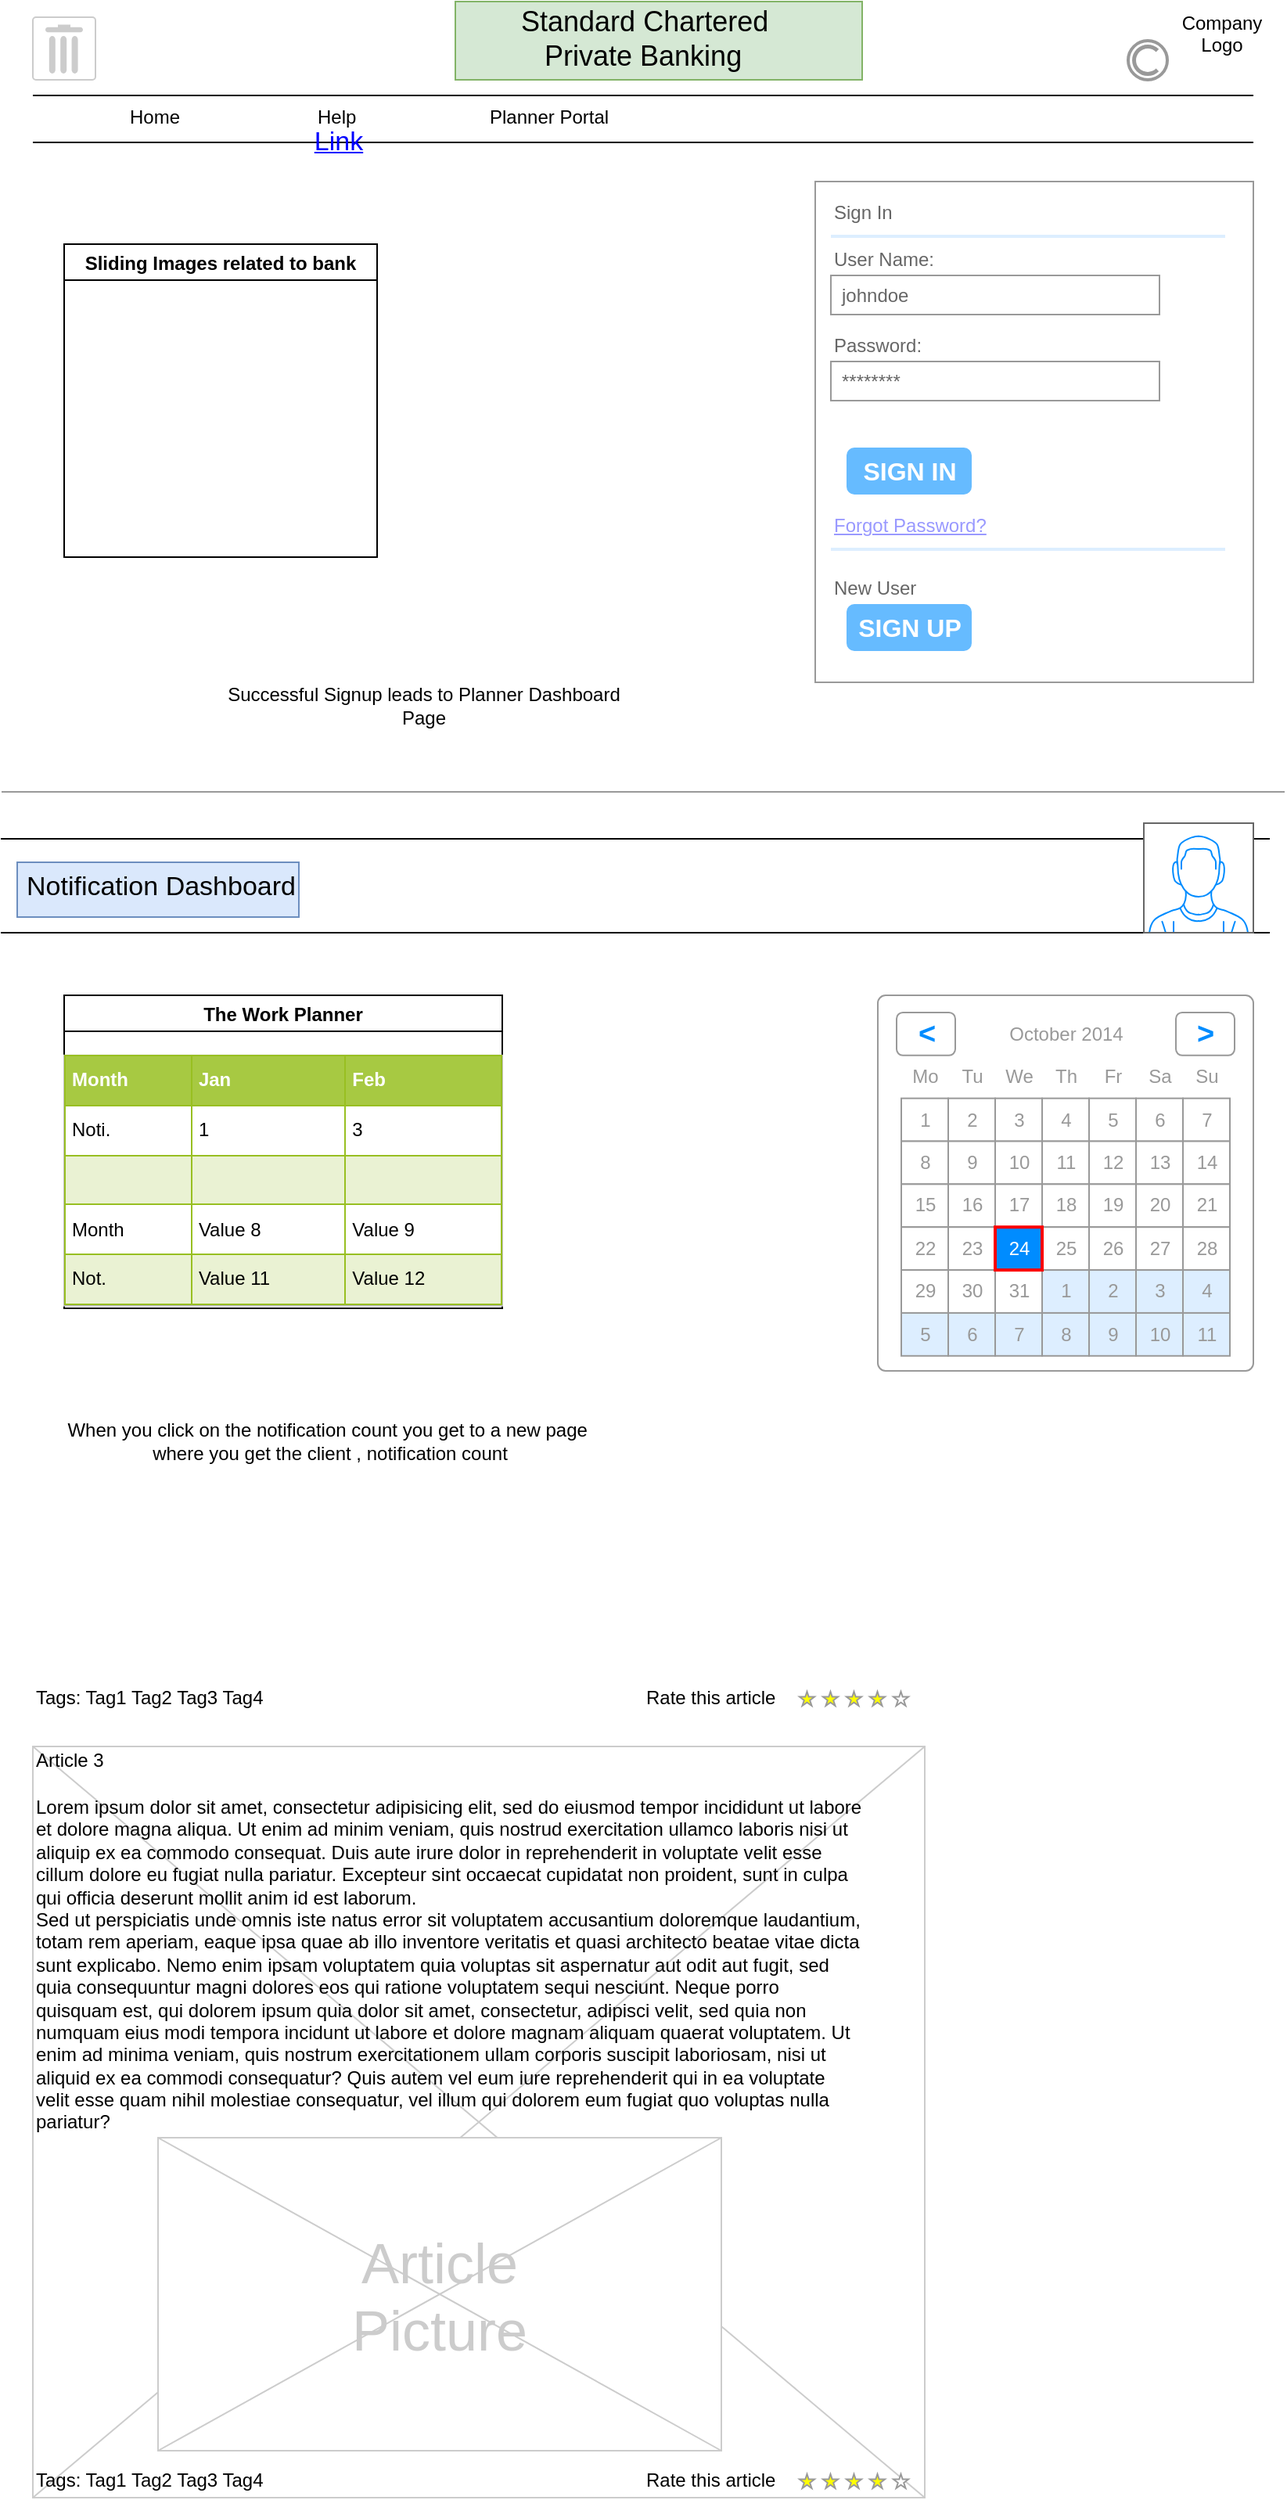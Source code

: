 <mxfile version="13.6.2" type="device"><diagram name="Page-1" id="f1b7ffb7-ca1e-a977-7cf5-a751b3c06c05"><mxGraphModel dx="1483" dy="783" grid="1" gridSize="10" guides="1" tooltips="1" connect="1" arrows="1" fold="1" page="1" pageScale="1" pageWidth="826" pageHeight="1169" background="#ffffff" math="0" shadow="0"><root><mxCell id="0"/><mxCell id="1" parent="0"/><mxCell id="2" value="        Standard Chartered&#10;           Private Banking" style="text;spacingTop=-5;fontSize=18;fontStyle=0;fillColor=#d5e8d4;strokeColor=#82b366;" parent="1" vertex="1"><mxGeometry x="290" y="5" width="260" height="50" as="geometry"/></mxCell><mxCell id="3" value="" style="line;strokeWidth=1" parent="1" vertex="1"><mxGeometry x="20" y="60" width="780" height="10" as="geometry"/></mxCell><mxCell id="4" value="" style="line;strokeWidth=1" parent="1" vertex="1"><mxGeometry x="20" y="90" width="780" height="10" as="geometry"/></mxCell><mxCell id="5" value="Home" style="text;spacingTop=-5;" parent="1" vertex="1"><mxGeometry x="80" y="70.0" width="30" height="20" as="geometry"/></mxCell><mxCell id="6" value="Help" style="text;spacingTop=-5;" parent="1" vertex="1"><mxGeometry x="200.0" y="70.0" width="30" height="20" as="geometry"/></mxCell><mxCell id="20" value="" style="strokeColor=#CCCCCC;verticalLabelPosition=bottom;shadow=0;dashed=0;verticalAlign=top;strokeWidth=1;html=1;shape=mxgraph.mockup.misc.trashcanIcon;fontFamily=Helvetica;fontSize=12;fontColor=#000000;align=center;fillColor=#ffffff;" parent="1" vertex="1"><mxGeometry x="20" y="15" width="40" height="40" as="geometry"/></mxCell><mxCell id="21" value="Company&#10;Logo" style="text;spacingTop=-5;align=center" parent="1" vertex="1"><mxGeometry x="760" y="10" width="40" height="40" as="geometry"/></mxCell><mxCell id="32" value="" style="verticalLabelPosition=bottom;verticalAlign=top;strokeWidth=1;shape=mxgraph.mockup.graphics.iconGrid;strokeColor=#CCCCCC;gridSize=1,1;" parent="1" vertex="1"><mxGeometry x="20" y="1120" width="570" height="480" as="geometry"/></mxCell><mxCell id="33" value="Article 3" style="text;spacingTop=-5;" parent="1" vertex="1"><mxGeometry x="20" y="1120" width="30" height="20" as="geometry"/></mxCell><mxCell id="34" value="Lorem ipsum dolor sit amet, consectetur adipisicing elit, sed do eiusmod tempor incididunt ut labore et dolore magna aliqua. Ut enim ad minim veniam, quis nostrud exercitation ullamco laboris nisi ut aliquip ex ea commodo consequat. Duis aute irure dolor in reprehenderit in voluptate velit esse cillum dolore eu fugiat nulla pariatur. Excepteur sint occaecat cupidatat non proident, sunt in culpa qui officia deserunt mollit anim id est laborum.&#10;Sed ut perspiciatis unde omnis iste natus error sit voluptatem accusantium doloremque laudantium, totam rem aperiam, eaque ipsa quae ab illo inventore veritatis et quasi architecto beatae vitae dicta sunt explicabo. Nemo enim ipsam voluptatem quia voluptas sit aspernatur aut odit aut fugit, sed quia consequuntur magni dolores eos qui ratione voluptatem sequi nesciunt. Neque porro quisquam est, qui dolorem ipsum quia dolor sit amet, consectetur, adipisci velit, sed quia non numquam eius modi tempora incidunt ut labore et dolore magnam aliquam quaerat voluptatem. Ut enim ad minima veniam, quis nostrum exercitationem ullam corporis suscipit laboriosam, nisi ut aliquid ex ea commodi consequatur? Quis autem vel eum iure reprehenderit qui in ea voluptate velit esse quam nihil molestiae consequatur, vel illum qui dolorem eum fugiat quo voluptas nulla pariatur?" style="text;spacingTop=-5;whiteSpace=wrap;align=left" parent="1" vertex="1"><mxGeometry x="20" y="1150" width="530" height="250" as="geometry"/></mxCell><mxCell id="35" value="" style="verticalLabelPosition=bottom;verticalAlign=top;strokeWidth=1;shape=mxgraph.mockup.graphics.iconGrid;strokeColor=#CCCCCC;gridSize=1,1;" parent="1" vertex="1"><mxGeometry x="100" y="1370" width="360" height="200" as="geometry"/></mxCell><mxCell id="36" value="Article&#10;Picture" style="text;spacingTop=-5;align=center;verticalAlign=middle;fontSize=36;fontColor=#CCCCCC" parent="1" vertex="1"><mxGeometry x="100" y="1370" width="360" height="200" as="geometry"/></mxCell><mxCell id="41" value="" style="verticalLabelPosition=bottom;verticalAlign=top;strokeWidth=1;shape=mxgraph.mockup.misc.rating;strokeColor=#999999;fillColor=#ffff00;emptyFillColor=#ffffff;grade=4;ratingScale=5;ratingStyle=star;" parent="1" vertex="1"><mxGeometry x="510.0" y="1085" width="77.5" height="10" as="geometry"/></mxCell><mxCell id="42" value="Rate this article" style="text;spacingTop=-5;" parent="1" vertex="1"><mxGeometry x="410.0" y="1080" width="30" height="20" as="geometry"/></mxCell><mxCell id="43" value="" style="verticalLabelPosition=bottom;verticalAlign=top;strokeWidth=1;shape=mxgraph.mockup.misc.rating;strokeColor=#999999;fillColor=#ffff00;emptyFillColor=#ffffff;grade=4;ratingScale=5;ratingStyle=star;" parent="1" vertex="1"><mxGeometry x="510.0" y="1585.0" width="77.5" height="10" as="geometry"/></mxCell><mxCell id="44" value="Rate this article" style="text;spacingTop=-5;" parent="1" vertex="1"><mxGeometry x="410.0" y="1580.0" width="30" height="20" as="geometry"/></mxCell><mxCell id="48" value="Tags: Tag1 Tag2 Tag3 Tag4" style="text;spacingTop=-5;" parent="1" vertex="1"><mxGeometry x="20" y="1080" width="210" height="20" as="geometry"/></mxCell><mxCell id="49" value="Tags: Tag1 Tag2 Tag3 Tag4" style="text;spacingTop=-5;" parent="1" vertex="1"><mxGeometry x="20" y="1580.0" width="210" height="20" as="geometry"/></mxCell><mxCell id="MJASdgkxAQfBXu8d_3d4-63" value="Planner Portal" style="text;spacingTop=-5;" vertex="1" parent="1"><mxGeometry x="310.0" y="70.0" width="30" height="20" as="geometry"/></mxCell><mxCell id="MJASdgkxAQfBXu8d_3d4-69" value="" style="strokeWidth=1;shadow=0;dashed=0;align=center;html=1;shape=mxgraph.mockup.forms.rrect;rSize=0;strokeColor=#999999;fillColor=#ffffff;" vertex="1" parent="1"><mxGeometry x="520" y="120" width="280" height="320" as="geometry"/></mxCell><mxCell id="MJASdgkxAQfBXu8d_3d4-70" value="Sign In" style="strokeWidth=1;shadow=0;dashed=0;align=center;html=1;shape=mxgraph.mockup.forms.anchor;fontSize=12;fontColor=#666666;align=left;resizeWidth=1;spacingLeft=0;" vertex="1" parent="MJASdgkxAQfBXu8d_3d4-69"><mxGeometry width="140" height="20" relative="1" as="geometry"><mxPoint x="10" y="10" as="offset"/></mxGeometry></mxCell><mxCell id="MJASdgkxAQfBXu8d_3d4-71" value="" style="shape=line;strokeColor=#ddeeff;strokeWidth=2;html=1;resizeWidth=1;" vertex="1" parent="MJASdgkxAQfBXu8d_3d4-69"><mxGeometry width="252.0" height="10" relative="1" as="geometry"><mxPoint x="10" y="30" as="offset"/></mxGeometry></mxCell><mxCell id="MJASdgkxAQfBXu8d_3d4-72" value="User Name:" style="strokeWidth=1;shadow=0;dashed=0;align=center;html=1;shape=mxgraph.mockup.forms.anchor;fontSize=12;fontColor=#666666;align=left;resizeWidth=1;spacingLeft=0;" vertex="1" parent="MJASdgkxAQfBXu8d_3d4-69"><mxGeometry width="140" height="20" relative="1" as="geometry"><mxPoint x="10" y="40" as="offset"/></mxGeometry></mxCell><mxCell id="MJASdgkxAQfBXu8d_3d4-73" value="johndoe" style="strokeWidth=1;shadow=0;dashed=0;align=center;html=1;shape=mxgraph.mockup.forms.rrect;rSize=0;strokeColor=#999999;fontColor=#666666;align=left;spacingLeft=5;resizeWidth=1;" vertex="1" parent="MJASdgkxAQfBXu8d_3d4-69"><mxGeometry width="210" height="25" relative="1" as="geometry"><mxPoint x="10" y="60" as="offset"/></mxGeometry></mxCell><mxCell id="MJASdgkxAQfBXu8d_3d4-74" value="Password:" style="strokeWidth=1;shadow=0;dashed=0;align=center;html=1;shape=mxgraph.mockup.forms.anchor;fontSize=12;fontColor=#666666;align=left;resizeWidth=1;spacingLeft=0;" vertex="1" parent="MJASdgkxAQfBXu8d_3d4-69"><mxGeometry width="140" height="20" relative="1" as="geometry"><mxPoint x="10" y="95" as="offset"/></mxGeometry></mxCell><mxCell id="MJASdgkxAQfBXu8d_3d4-75" value="********" style="strokeWidth=1;shadow=0;dashed=0;align=center;html=1;shape=mxgraph.mockup.forms.rrect;rSize=0;strokeColor=#999999;fontColor=#666666;align=left;spacingLeft=5;resizeWidth=1;" vertex="1" parent="MJASdgkxAQfBXu8d_3d4-69"><mxGeometry width="210" height="25" relative="1" as="geometry"><mxPoint x="10" y="115" as="offset"/></mxGeometry></mxCell><mxCell id="MJASdgkxAQfBXu8d_3d4-76" value="SIGN IN" style="strokeWidth=1;shadow=0;dashed=0;align=center;html=1;shape=mxgraph.mockup.forms.rrect;rSize=5;strokeColor=none;fontColor=#ffffff;fillColor=#66bbff;fontSize=16;fontStyle=1;" vertex="1" parent="MJASdgkxAQfBXu8d_3d4-69"><mxGeometry y="1" width="80" height="30" relative="1" as="geometry"><mxPoint x="20" y="-150" as="offset"/></mxGeometry></mxCell><mxCell id="MJASdgkxAQfBXu8d_3d4-77" value="Forgot Password?" style="strokeWidth=1;shadow=0;dashed=0;align=center;html=1;shape=mxgraph.mockup.forms.anchor;fontSize=12;fontColor=#9999ff;align=left;spacingLeft=0;fontStyle=4;resizeWidth=1;" vertex="1" parent="MJASdgkxAQfBXu8d_3d4-69"><mxGeometry y="1" width="210" height="20" relative="1" as="geometry"><mxPoint x="10" y="-110" as="offset"/></mxGeometry></mxCell><mxCell id="MJASdgkxAQfBXu8d_3d4-78" value="" style="shape=line;strokeColor=#ddeeff;strokeWidth=2;html=1;resizeWidth=1;" vertex="1" parent="MJASdgkxAQfBXu8d_3d4-69"><mxGeometry y="1" width="252.0" height="10" relative="1" as="geometry"><mxPoint x="10" y="-90" as="offset"/></mxGeometry></mxCell><mxCell id="MJASdgkxAQfBXu8d_3d4-79" value="New User" style="strokeWidth=1;shadow=0;dashed=0;align=center;html=1;shape=mxgraph.mockup.forms.anchor;fontSize=12;fontColor=#666666;align=left;spacingLeft=0;resizeWidth=1;" vertex="1" parent="MJASdgkxAQfBXu8d_3d4-69"><mxGeometry y="1" width="210" height="20" relative="1" as="geometry"><mxPoint x="10" y="-70" as="offset"/></mxGeometry></mxCell><mxCell id="MJASdgkxAQfBXu8d_3d4-80" value="SIGN UP" style="strokeWidth=1;shadow=0;dashed=0;align=center;html=1;shape=mxgraph.mockup.forms.rrect;rSize=5;strokeColor=none;fontColor=#ffffff;fillColor=#66bbff;fontSize=16;fontStyle=1;" vertex="1" parent="MJASdgkxAQfBXu8d_3d4-69"><mxGeometry y="1" width="80" height="30" relative="1" as="geometry"><mxPoint x="20" y="-50" as="offset"/></mxGeometry></mxCell><mxCell id="MJASdgkxAQfBXu8d_3d4-84" value="Link" style="shape=rectangle;strokeColor=none;fillColor=none;linkText=;fontSize=17;fontColor=#0000ff;fontStyle=4;html=1;align=center;" vertex="1" parent="1"><mxGeometry x="140" y="80" width="150" height="30" as="geometry"/></mxCell><mxCell id="MJASdgkxAQfBXu8d_3d4-85" value="" style="strokeColor=#999999;verticalLabelPosition=bottom;shadow=0;dashed=0;verticalAlign=top;strokeWidth=2;html=1;shape=mxgraph.mockup.misc.copyrightIcon;fillColor=none;" vertex="1" parent="1"><mxGeometry x="720" y="30" width="25" height="25" as="geometry"/></mxCell><mxCell id="MJASdgkxAQfBXu8d_3d4-87" value="Sliding Images related to bank" style="swimlane;fillColor=none;" vertex="1" parent="1"><mxGeometry x="40" y="160" width="200" height="200" as="geometry"/></mxCell><mxCell id="MJASdgkxAQfBXu8d_3d4-89" value="" style="verticalLabelPosition=bottom;shadow=0;dashed=0;align=center;html=1;verticalAlign=top;strokeWidth=1;shape=mxgraph.mockup.markup.line;strokeColor=#999999;fillColor=none;" vertex="1" parent="1"><mxGeometry y="500" width="820" height="20" as="geometry"/></mxCell><mxCell id="MJASdgkxAQfBXu8d_3d4-143" value="" style="shape=partialRectangle;whiteSpace=wrap;html=1;left=0;right=0;fillColor=none;" vertex="1" parent="1"><mxGeometry y="540" width="810" height="60" as="geometry"/></mxCell><mxCell id="MJASdgkxAQfBXu8d_3d4-144" value="" style="verticalLabelPosition=bottom;shadow=0;dashed=0;align=center;html=1;verticalAlign=top;strokeWidth=1;shape=mxgraph.mockup.containers.userMale;strokeColor=#666666;strokeColor2=#008cff;fillColor=none;" vertex="1" parent="1"><mxGeometry x="730" y="530" width="70" height="70" as="geometry"/></mxCell><mxCell id="MJASdgkxAQfBXu8d_3d4-145" value="Notification Dashboard&amp;nbsp;" style="strokeWidth=1;shadow=0;dashed=0;align=center;html=1;shape=mxgraph.mockup.text.textBox;align=left;fontSize=17;spacingLeft=4;spacingTop=-3;strokeColor=#6c8ebf;mainText=;fillColor=#dae8fc;" vertex="1" parent="1"><mxGeometry x="10" y="555" width="180" height="35" as="geometry"/></mxCell><mxCell id="MJASdgkxAQfBXu8d_3d4-146" value="" style="strokeWidth=1;shadow=0;dashed=0;align=center;html=1;shape=mxgraph.mockup.forms.rrect;rSize=5;strokeColor=#999999;fillColor=#ffffff;" vertex="1" parent="1"><mxGeometry x="560" y="640" width="240" height="240" as="geometry"/></mxCell><mxCell id="MJASdgkxAQfBXu8d_3d4-147" value="October 2014" style="strokeWidth=1;shadow=0;dashed=0;align=center;html=1;shape=mxgraph.mockup.forms.anchor;fontColor=#999999;" vertex="1" parent="MJASdgkxAQfBXu8d_3d4-146"><mxGeometry x="45" y="10.971" width="150" height="27.429" as="geometry"/></mxCell><mxCell id="MJASdgkxAQfBXu8d_3d4-148" value="&lt;" style="strokeWidth=1;shadow=0;dashed=0;align=center;html=1;shape=mxgraph.mockup.forms.rrect;rSize=4;strokeColor=#999999;fontColor=#008cff;fontSize=19;fontStyle=1;" vertex="1" parent="MJASdgkxAQfBXu8d_3d4-146"><mxGeometry x="12" y="10.971" width="37.5" height="27.429" as="geometry"/></mxCell><mxCell id="MJASdgkxAQfBXu8d_3d4-149" value="&gt;" style="strokeWidth=1;shadow=0;dashed=0;align=center;html=1;shape=mxgraph.mockup.forms.rrect;rSize=4;strokeColor=#999999;fontColor=#008cff;fontSize=19;fontStyle=1;" vertex="1" parent="MJASdgkxAQfBXu8d_3d4-146"><mxGeometry x="190.5" y="10.971" width="37.5" height="27.429" as="geometry"/></mxCell><mxCell id="MJASdgkxAQfBXu8d_3d4-150" value="Mo" style="strokeWidth=1;shadow=0;dashed=0;align=center;html=1;shape=mxgraph.mockup.forms.anchor;fontColor=#999999;" vertex="1" parent="MJASdgkxAQfBXu8d_3d4-146"><mxGeometry x="15" y="38.4" width="30" height="27.429" as="geometry"/></mxCell><mxCell id="MJASdgkxAQfBXu8d_3d4-151" value="Tu" style="strokeWidth=1;shadow=0;dashed=0;align=center;html=1;shape=mxgraph.mockup.forms.anchor;fontColor=#999999;" vertex="1" parent="MJASdgkxAQfBXu8d_3d4-146"><mxGeometry x="45" y="38.4" width="30" height="27.429" as="geometry"/></mxCell><mxCell id="MJASdgkxAQfBXu8d_3d4-152" value="We" style="strokeWidth=1;shadow=0;dashed=0;align=center;html=1;shape=mxgraph.mockup.forms.anchor;fontColor=#999999;" vertex="1" parent="MJASdgkxAQfBXu8d_3d4-146"><mxGeometry x="75" y="38.4" width="30" height="27.429" as="geometry"/></mxCell><mxCell id="MJASdgkxAQfBXu8d_3d4-153" value="Th" style="strokeWidth=1;shadow=0;dashed=0;align=center;html=1;shape=mxgraph.mockup.forms.anchor;fontColor=#999999;" vertex="1" parent="MJASdgkxAQfBXu8d_3d4-146"><mxGeometry x="105" y="38.4" width="30" height="27.429" as="geometry"/></mxCell><mxCell id="MJASdgkxAQfBXu8d_3d4-154" value="Fr" style="strokeWidth=1;shadow=0;dashed=0;align=center;html=1;shape=mxgraph.mockup.forms.anchor;fontColor=#999999;" vertex="1" parent="MJASdgkxAQfBXu8d_3d4-146"><mxGeometry x="135" y="38.4" width="30" height="27.429" as="geometry"/></mxCell><mxCell id="MJASdgkxAQfBXu8d_3d4-155" value="Sa" style="strokeWidth=1;shadow=0;dashed=0;align=center;html=1;shape=mxgraph.mockup.forms.anchor;fontColor=#999999;" vertex="1" parent="MJASdgkxAQfBXu8d_3d4-146"><mxGeometry x="165" y="38.4" width="30" height="27.429" as="geometry"/></mxCell><mxCell id="MJASdgkxAQfBXu8d_3d4-156" value="Su" style="strokeWidth=1;shadow=0;dashed=0;align=center;html=1;shape=mxgraph.mockup.forms.anchor;fontColor=#999999;" vertex="1" parent="MJASdgkxAQfBXu8d_3d4-146"><mxGeometry x="195" y="38.4" width="30" height="27.429" as="geometry"/></mxCell><mxCell id="MJASdgkxAQfBXu8d_3d4-157" value="1" style="strokeWidth=1;shadow=0;dashed=0;align=center;html=1;shape=mxgraph.mockup.forms.rrect;rSize=0;strokeColor=#999999;fontColor=#999999;" vertex="1" parent="MJASdgkxAQfBXu8d_3d4-146"><mxGeometry x="15" y="65.829" width="30" height="27.429" as="geometry"/></mxCell><mxCell id="MJASdgkxAQfBXu8d_3d4-158" value="2" style="strokeWidth=1;shadow=0;dashed=0;align=center;html=1;shape=mxgraph.mockup.forms.rrect;rSize=0;strokeColor=#999999;fontColor=#999999;" vertex="1" parent="MJASdgkxAQfBXu8d_3d4-146"><mxGeometry x="45" y="65.829" width="30" height="27.429" as="geometry"/></mxCell><mxCell id="MJASdgkxAQfBXu8d_3d4-159" value="3" style="strokeWidth=1;shadow=0;dashed=0;align=center;html=1;shape=mxgraph.mockup.forms.rrect;rSize=0;strokeColor=#999999;fontColor=#999999;" vertex="1" parent="MJASdgkxAQfBXu8d_3d4-146"><mxGeometry x="75" y="65.829" width="30" height="27.429" as="geometry"/></mxCell><mxCell id="MJASdgkxAQfBXu8d_3d4-160" value="4" style="strokeWidth=1;shadow=0;dashed=0;align=center;html=1;shape=mxgraph.mockup.forms.rrect;rSize=0;strokeColor=#999999;fontColor=#999999;" vertex="1" parent="MJASdgkxAQfBXu8d_3d4-146"><mxGeometry x="105" y="65.829" width="30" height="27.429" as="geometry"/></mxCell><mxCell id="MJASdgkxAQfBXu8d_3d4-161" value="5" style="strokeWidth=1;shadow=0;dashed=0;align=center;html=1;shape=mxgraph.mockup.forms.rrect;rSize=0;strokeColor=#999999;fontColor=#999999;" vertex="1" parent="MJASdgkxAQfBXu8d_3d4-146"><mxGeometry x="135" y="65.829" width="30" height="27.429" as="geometry"/></mxCell><mxCell id="MJASdgkxAQfBXu8d_3d4-162" value="6" style="strokeWidth=1;shadow=0;dashed=0;align=center;html=1;shape=mxgraph.mockup.forms.rrect;rSize=0;strokeColor=#999999;fontColor=#999999;" vertex="1" parent="MJASdgkxAQfBXu8d_3d4-146"><mxGeometry x="165" y="65.829" width="30" height="27.429" as="geometry"/></mxCell><mxCell id="MJASdgkxAQfBXu8d_3d4-163" value="7" style="strokeWidth=1;shadow=0;dashed=0;align=center;html=1;shape=mxgraph.mockup.forms.rrect;rSize=0;strokeColor=#999999;fontColor=#999999;" vertex="1" parent="MJASdgkxAQfBXu8d_3d4-146"><mxGeometry x="195" y="65.829" width="30" height="27.429" as="geometry"/></mxCell><mxCell id="MJASdgkxAQfBXu8d_3d4-164" value="8" style="strokeWidth=1;shadow=0;dashed=0;align=center;html=1;shape=mxgraph.mockup.forms.rrect;rSize=0;strokeColor=#999999;fontColor=#999999;" vertex="1" parent="MJASdgkxAQfBXu8d_3d4-146"><mxGeometry x="15" y="93.257" width="30" height="27.429" as="geometry"/></mxCell><mxCell id="MJASdgkxAQfBXu8d_3d4-165" value="9" style="strokeWidth=1;shadow=0;dashed=0;align=center;html=1;shape=mxgraph.mockup.forms.rrect;rSize=0;strokeColor=#999999;fontColor=#999999;" vertex="1" parent="MJASdgkxAQfBXu8d_3d4-146"><mxGeometry x="45" y="93.257" width="30" height="27.429" as="geometry"/></mxCell><mxCell id="MJASdgkxAQfBXu8d_3d4-166" value="10" style="strokeWidth=1;shadow=0;dashed=0;align=center;html=1;shape=mxgraph.mockup.forms.rrect;rSize=0;strokeColor=#999999;fontColor=#999999;" vertex="1" parent="MJASdgkxAQfBXu8d_3d4-146"><mxGeometry x="75" y="93.257" width="30" height="27.429" as="geometry"/></mxCell><mxCell id="MJASdgkxAQfBXu8d_3d4-167" value="11" style="strokeWidth=1;shadow=0;dashed=0;align=center;html=1;shape=mxgraph.mockup.forms.rrect;rSize=0;strokeColor=#999999;fontColor=#999999;" vertex="1" parent="MJASdgkxAQfBXu8d_3d4-146"><mxGeometry x="105" y="93.257" width="30" height="27.429" as="geometry"/></mxCell><mxCell id="MJASdgkxAQfBXu8d_3d4-168" value="12" style="strokeWidth=1;shadow=0;dashed=0;align=center;html=1;shape=mxgraph.mockup.forms.rrect;rSize=0;strokeColor=#999999;fontColor=#999999;" vertex="1" parent="MJASdgkxAQfBXu8d_3d4-146"><mxGeometry x="135" y="93.257" width="30" height="27.429" as="geometry"/></mxCell><mxCell id="MJASdgkxAQfBXu8d_3d4-169" value="13" style="strokeWidth=1;shadow=0;dashed=0;align=center;html=1;shape=mxgraph.mockup.forms.rrect;rSize=0;strokeColor=#999999;fontColor=#999999;" vertex="1" parent="MJASdgkxAQfBXu8d_3d4-146"><mxGeometry x="165" y="93.257" width="30" height="27.429" as="geometry"/></mxCell><mxCell id="MJASdgkxAQfBXu8d_3d4-170" value="14" style="strokeWidth=1;shadow=0;dashed=0;align=center;html=1;shape=mxgraph.mockup.forms.rrect;rSize=0;strokeColor=#999999;fontColor=#999999;" vertex="1" parent="MJASdgkxAQfBXu8d_3d4-146"><mxGeometry x="195" y="93.257" width="30" height="27.429" as="geometry"/></mxCell><mxCell id="MJASdgkxAQfBXu8d_3d4-171" value="15" style="strokeWidth=1;shadow=0;dashed=0;align=center;html=1;shape=mxgraph.mockup.forms.rrect;rSize=0;strokeColor=#999999;fontColor=#999999;" vertex="1" parent="MJASdgkxAQfBXu8d_3d4-146"><mxGeometry x="15" y="120.686" width="30" height="27.429" as="geometry"/></mxCell><mxCell id="MJASdgkxAQfBXu8d_3d4-172" value="16" style="strokeWidth=1;shadow=0;dashed=0;align=center;html=1;shape=mxgraph.mockup.forms.rrect;rSize=0;strokeColor=#999999;fontColor=#999999;" vertex="1" parent="MJASdgkxAQfBXu8d_3d4-146"><mxGeometry x="45" y="120.686" width="30" height="27.429" as="geometry"/></mxCell><mxCell id="MJASdgkxAQfBXu8d_3d4-173" value="17" style="strokeWidth=1;shadow=0;dashed=0;align=center;html=1;shape=mxgraph.mockup.forms.rrect;rSize=0;strokeColor=#999999;fontColor=#999999;" vertex="1" parent="MJASdgkxAQfBXu8d_3d4-146"><mxGeometry x="75" y="120.686" width="30" height="27.429" as="geometry"/></mxCell><mxCell id="MJASdgkxAQfBXu8d_3d4-174" value="18" style="strokeWidth=1;shadow=0;dashed=0;align=center;html=1;shape=mxgraph.mockup.forms.rrect;rSize=0;strokeColor=#999999;fontColor=#999999;" vertex="1" parent="MJASdgkxAQfBXu8d_3d4-146"><mxGeometry x="105" y="120.686" width="30" height="27.429" as="geometry"/></mxCell><mxCell id="MJASdgkxAQfBXu8d_3d4-175" value="19" style="strokeWidth=1;shadow=0;dashed=0;align=center;html=1;shape=mxgraph.mockup.forms.rrect;rSize=0;strokeColor=#999999;fontColor=#999999;" vertex="1" parent="MJASdgkxAQfBXu8d_3d4-146"><mxGeometry x="135" y="120.686" width="30" height="27.429" as="geometry"/></mxCell><mxCell id="MJASdgkxAQfBXu8d_3d4-176" value="20" style="strokeWidth=1;shadow=0;dashed=0;align=center;html=1;shape=mxgraph.mockup.forms.rrect;rSize=0;strokeColor=#999999;fontColor=#999999;" vertex="1" parent="MJASdgkxAQfBXu8d_3d4-146"><mxGeometry x="165" y="120.686" width="30" height="27.429" as="geometry"/></mxCell><mxCell id="MJASdgkxAQfBXu8d_3d4-177" value="21" style="strokeWidth=1;shadow=0;dashed=0;align=center;html=1;shape=mxgraph.mockup.forms.rrect;rSize=0;strokeColor=#999999;fontColor=#999999;" vertex="1" parent="MJASdgkxAQfBXu8d_3d4-146"><mxGeometry x="195" y="120.686" width="30" height="27.429" as="geometry"/></mxCell><mxCell id="MJASdgkxAQfBXu8d_3d4-178" value="22" style="strokeWidth=1;shadow=0;dashed=0;align=center;html=1;shape=mxgraph.mockup.forms.rrect;rSize=0;strokeColor=#999999;fontColor=#999999;" vertex="1" parent="MJASdgkxAQfBXu8d_3d4-146"><mxGeometry x="15" y="148.114" width="30" height="27.429" as="geometry"/></mxCell><mxCell id="MJASdgkxAQfBXu8d_3d4-179" value="23" style="strokeWidth=1;shadow=0;dashed=0;align=center;html=1;shape=mxgraph.mockup.forms.rrect;rSize=0;strokeColor=#999999;fontColor=#999999;" vertex="1" parent="MJASdgkxAQfBXu8d_3d4-146"><mxGeometry x="45" y="148.114" width="30" height="27.429" as="geometry"/></mxCell><mxCell id="MJASdgkxAQfBXu8d_3d4-180" value="25" style="strokeWidth=1;shadow=0;dashed=0;align=center;html=1;shape=mxgraph.mockup.forms.rrect;rSize=0;strokeColor=#999999;fontColor=#999999;" vertex="1" parent="MJASdgkxAQfBXu8d_3d4-146"><mxGeometry x="105" y="148.114" width="30" height="27.429" as="geometry"/></mxCell><mxCell id="MJASdgkxAQfBXu8d_3d4-181" value="26" style="strokeWidth=1;shadow=0;dashed=0;align=center;html=1;shape=mxgraph.mockup.forms.rrect;rSize=0;strokeColor=#999999;fontColor=#999999;" vertex="1" parent="MJASdgkxAQfBXu8d_3d4-146"><mxGeometry x="135" y="148.114" width="30" height="27.429" as="geometry"/></mxCell><mxCell id="MJASdgkxAQfBXu8d_3d4-182" value="27" style="strokeWidth=1;shadow=0;dashed=0;align=center;html=1;shape=mxgraph.mockup.forms.rrect;rSize=0;strokeColor=#999999;fontColor=#999999;" vertex="1" parent="MJASdgkxAQfBXu8d_3d4-146"><mxGeometry x="165" y="148.114" width="30" height="27.429" as="geometry"/></mxCell><mxCell id="MJASdgkxAQfBXu8d_3d4-183" value="28" style="strokeWidth=1;shadow=0;dashed=0;align=center;html=1;shape=mxgraph.mockup.forms.rrect;rSize=0;strokeColor=#999999;fontColor=#999999;" vertex="1" parent="MJASdgkxAQfBXu8d_3d4-146"><mxGeometry x="195" y="148.114" width="30" height="27.429" as="geometry"/></mxCell><mxCell id="MJASdgkxAQfBXu8d_3d4-184" value="29" style="strokeWidth=1;shadow=0;dashed=0;align=center;html=1;shape=mxgraph.mockup.forms.rrect;rSize=0;strokeColor=#999999;fontColor=#999999;" vertex="1" parent="MJASdgkxAQfBXu8d_3d4-146"><mxGeometry x="15" y="175.543" width="30" height="27.429" as="geometry"/></mxCell><mxCell id="MJASdgkxAQfBXu8d_3d4-185" value="30" style="strokeWidth=1;shadow=0;dashed=0;align=center;html=1;shape=mxgraph.mockup.forms.rrect;rSize=0;strokeColor=#999999;fontColor=#999999;" vertex="1" parent="MJASdgkxAQfBXu8d_3d4-146"><mxGeometry x="45" y="175.543" width="30" height="27.429" as="geometry"/></mxCell><mxCell id="MJASdgkxAQfBXu8d_3d4-186" value="31" style="strokeWidth=1;shadow=0;dashed=0;align=center;html=1;shape=mxgraph.mockup.forms.rrect;rSize=0;strokeColor=#999999;fontColor=#999999;" vertex="1" parent="MJASdgkxAQfBXu8d_3d4-146"><mxGeometry x="75" y="175.543" width="30" height="27.429" as="geometry"/></mxCell><mxCell id="MJASdgkxAQfBXu8d_3d4-187" value="1" style="strokeWidth=1;shadow=0;dashed=0;align=center;html=1;shape=mxgraph.mockup.forms.rrect;rSize=0;strokeColor=#999999;fontColor=#999999;fillColor=#ddeeff;" vertex="1" parent="MJASdgkxAQfBXu8d_3d4-146"><mxGeometry x="105" y="175.543" width="30" height="27.429" as="geometry"/></mxCell><mxCell id="MJASdgkxAQfBXu8d_3d4-188" value="2" style="strokeWidth=1;shadow=0;dashed=0;align=center;html=1;shape=mxgraph.mockup.forms.rrect;rSize=0;strokeColor=#999999;fontColor=#999999;fillColor=#ddeeff;" vertex="1" parent="MJASdgkxAQfBXu8d_3d4-146"><mxGeometry x="135" y="175.543" width="30" height="27.429" as="geometry"/></mxCell><mxCell id="MJASdgkxAQfBXu8d_3d4-189" value="3" style="strokeWidth=1;shadow=0;dashed=0;align=center;html=1;shape=mxgraph.mockup.forms.rrect;rSize=0;strokeColor=#999999;fontColor=#999999;fillColor=#ddeeff;" vertex="1" parent="MJASdgkxAQfBXu8d_3d4-146"><mxGeometry x="165" y="175.543" width="30" height="27.429" as="geometry"/></mxCell><mxCell id="MJASdgkxAQfBXu8d_3d4-190" value="4" style="strokeWidth=1;shadow=0;dashed=0;align=center;html=1;shape=mxgraph.mockup.forms.rrect;rSize=0;strokeColor=#999999;fontColor=#999999;fillColor=#ddeeff;" vertex="1" parent="MJASdgkxAQfBXu8d_3d4-146"><mxGeometry x="195" y="175.543" width="30" height="27.429" as="geometry"/></mxCell><mxCell id="MJASdgkxAQfBXu8d_3d4-191" value="5" style="strokeWidth=1;shadow=0;dashed=0;align=center;html=1;shape=mxgraph.mockup.forms.rrect;rSize=0;strokeColor=#999999;fontColor=#999999;fillColor=#ddeeff;" vertex="1" parent="MJASdgkxAQfBXu8d_3d4-146"><mxGeometry x="15" y="202.971" width="30" height="27.429" as="geometry"/></mxCell><mxCell id="MJASdgkxAQfBXu8d_3d4-192" value="6" style="strokeWidth=1;shadow=0;dashed=0;align=center;html=1;shape=mxgraph.mockup.forms.rrect;rSize=0;strokeColor=#999999;fontColor=#999999;fillColor=#ddeeff;" vertex="1" parent="MJASdgkxAQfBXu8d_3d4-146"><mxGeometry x="45" y="202.971" width="30" height="27.429" as="geometry"/></mxCell><mxCell id="MJASdgkxAQfBXu8d_3d4-193" value="7" style="strokeWidth=1;shadow=0;dashed=0;align=center;html=1;shape=mxgraph.mockup.forms.rrect;rSize=0;strokeColor=#999999;fontColor=#999999;fillColor=#ddeeff;" vertex="1" parent="MJASdgkxAQfBXu8d_3d4-146"><mxGeometry x="75" y="202.971" width="30" height="27.429" as="geometry"/></mxCell><mxCell id="MJASdgkxAQfBXu8d_3d4-194" value="8" style="strokeWidth=1;shadow=0;dashed=0;align=center;html=1;shape=mxgraph.mockup.forms.rrect;rSize=0;strokeColor=#999999;fontColor=#999999;fillColor=#ddeeff;" vertex="1" parent="MJASdgkxAQfBXu8d_3d4-146"><mxGeometry x="105" y="202.971" width="30" height="27.429" as="geometry"/></mxCell><mxCell id="MJASdgkxAQfBXu8d_3d4-195" value="9" style="strokeWidth=1;shadow=0;dashed=0;align=center;html=1;shape=mxgraph.mockup.forms.rrect;rSize=0;strokeColor=#999999;fontColor=#999999;fillColor=#ddeeff;" vertex="1" parent="MJASdgkxAQfBXu8d_3d4-146"><mxGeometry x="135" y="202.971" width="30" height="27.429" as="geometry"/></mxCell><mxCell id="MJASdgkxAQfBXu8d_3d4-196" value="10" style="strokeWidth=1;shadow=0;dashed=0;align=center;html=1;shape=mxgraph.mockup.forms.rrect;rSize=0;strokeColor=#999999;fontColor=#999999;fillColor=#ddeeff;" vertex="1" parent="MJASdgkxAQfBXu8d_3d4-146"><mxGeometry x="165" y="202.971" width="30" height="27.429" as="geometry"/></mxCell><mxCell id="MJASdgkxAQfBXu8d_3d4-197" value="11" style="strokeWidth=1;shadow=0;dashed=0;align=center;html=1;shape=mxgraph.mockup.forms.rrect;rSize=0;strokeColor=#999999;fontColor=#999999;fillColor=#ddeeff;" vertex="1" parent="MJASdgkxAQfBXu8d_3d4-146"><mxGeometry x="195" y="202.971" width="30" height="27.429" as="geometry"/></mxCell><mxCell id="MJASdgkxAQfBXu8d_3d4-198" value="24" style="strokeWidth=1;shadow=0;dashed=0;align=center;html=1;shape=mxgraph.mockup.forms.rrect;rSize=0;strokeColor=#ff0000;fontColor=#ffffff;strokeWidth=2;fillColor=#008cff;" vertex="1" parent="MJASdgkxAQfBXu8d_3d4-146"><mxGeometry x="75" y="148.114" width="30" height="27.429" as="geometry"/></mxCell><mxCell id="MJASdgkxAQfBXu8d_3d4-199" value="The Work Planner" style="swimlane;fillColor=none;" vertex="1" parent="1"><mxGeometry x="40" y="640" width="280" height="200" as="geometry"/></mxCell><mxCell id="MJASdgkxAQfBXu8d_3d4-218" value="&lt;table border=&quot;1&quot; width=&quot;100%&quot; cellpadding=&quot;4&quot; style=&quot;width: 100% ; height: 100% ; border-collapse: collapse&quot;&gt;&lt;tbody&gt;&lt;tr style=&quot;background-color: #a7c942 ; color: #ffffff ; border: 1px solid #98bf21&quot;&gt;&lt;th align=&quot;left&quot;&gt;Month&lt;/th&gt;&lt;th align=&quot;left&quot;&gt;Jan&lt;/th&gt;&lt;th align=&quot;left&quot;&gt;Feb&lt;/th&gt;&lt;/tr&gt;&lt;tr style=&quot;border: 1px solid #98bf21&quot;&gt;&lt;td&gt;Noti.&lt;/td&gt;&lt;td&gt;1&lt;/td&gt;&lt;td&gt;3&lt;/td&gt;&lt;/tr&gt;&lt;tr style=&quot;background-color: #eaf2d3 ; border: 1px solid #98bf21&quot;&gt;&lt;td&gt;&lt;br&gt;&lt;/td&gt;&lt;td&gt;&lt;br&gt;&lt;/td&gt;&lt;td&gt;&lt;br&gt;&lt;/td&gt;&lt;/tr&gt;&lt;tr style=&quot;border: 1px solid #98bf21&quot;&gt;&lt;td&gt;Month&lt;/td&gt;&lt;td&gt;Value 8&lt;/td&gt;&lt;td&gt;Value 9&lt;/td&gt;&lt;/tr&gt;&lt;tr style=&quot;background-color: #eaf2d3 ; border: 1px solid #98bf21&quot;&gt;&lt;td&gt;Not.&lt;/td&gt;&lt;td&gt;Value 11&lt;/td&gt;&lt;td&gt;Value 12&lt;/td&gt;&lt;/tr&gt;&lt;/tbody&gt;&lt;/table&gt;" style="text;html=1;strokeColor=#c0c0c0;fillColor=#ffffff;overflow=fill;rounded=0;" vertex="1" parent="MJASdgkxAQfBXu8d_3d4-199"><mxGeometry y="38.4" width="280" height="160" as="geometry"/></mxCell><mxCell id="MJASdgkxAQfBXu8d_3d4-219" value="When you click on the notification count you get to a new page&amp;nbsp; where you get the client , notification count" style="text;html=1;strokeColor=none;fillColor=none;align=center;verticalAlign=middle;whiteSpace=wrap;rounded=0;" vertex="1" parent="1"><mxGeometry x="40" y="880" width="340" height="90" as="geometry"/></mxCell><mxCell id="MJASdgkxAQfBXu8d_3d4-220" value="Successful Signup leads to Planner Dashboard Page&lt;br&gt;" style="text;html=1;strokeColor=none;fillColor=none;align=center;verticalAlign=middle;whiteSpace=wrap;rounded=0;" vertex="1" parent="1"><mxGeometry x="140" y="430" width="260" height="50" as="geometry"/></mxCell></root></mxGraphModel></diagram></mxfile>